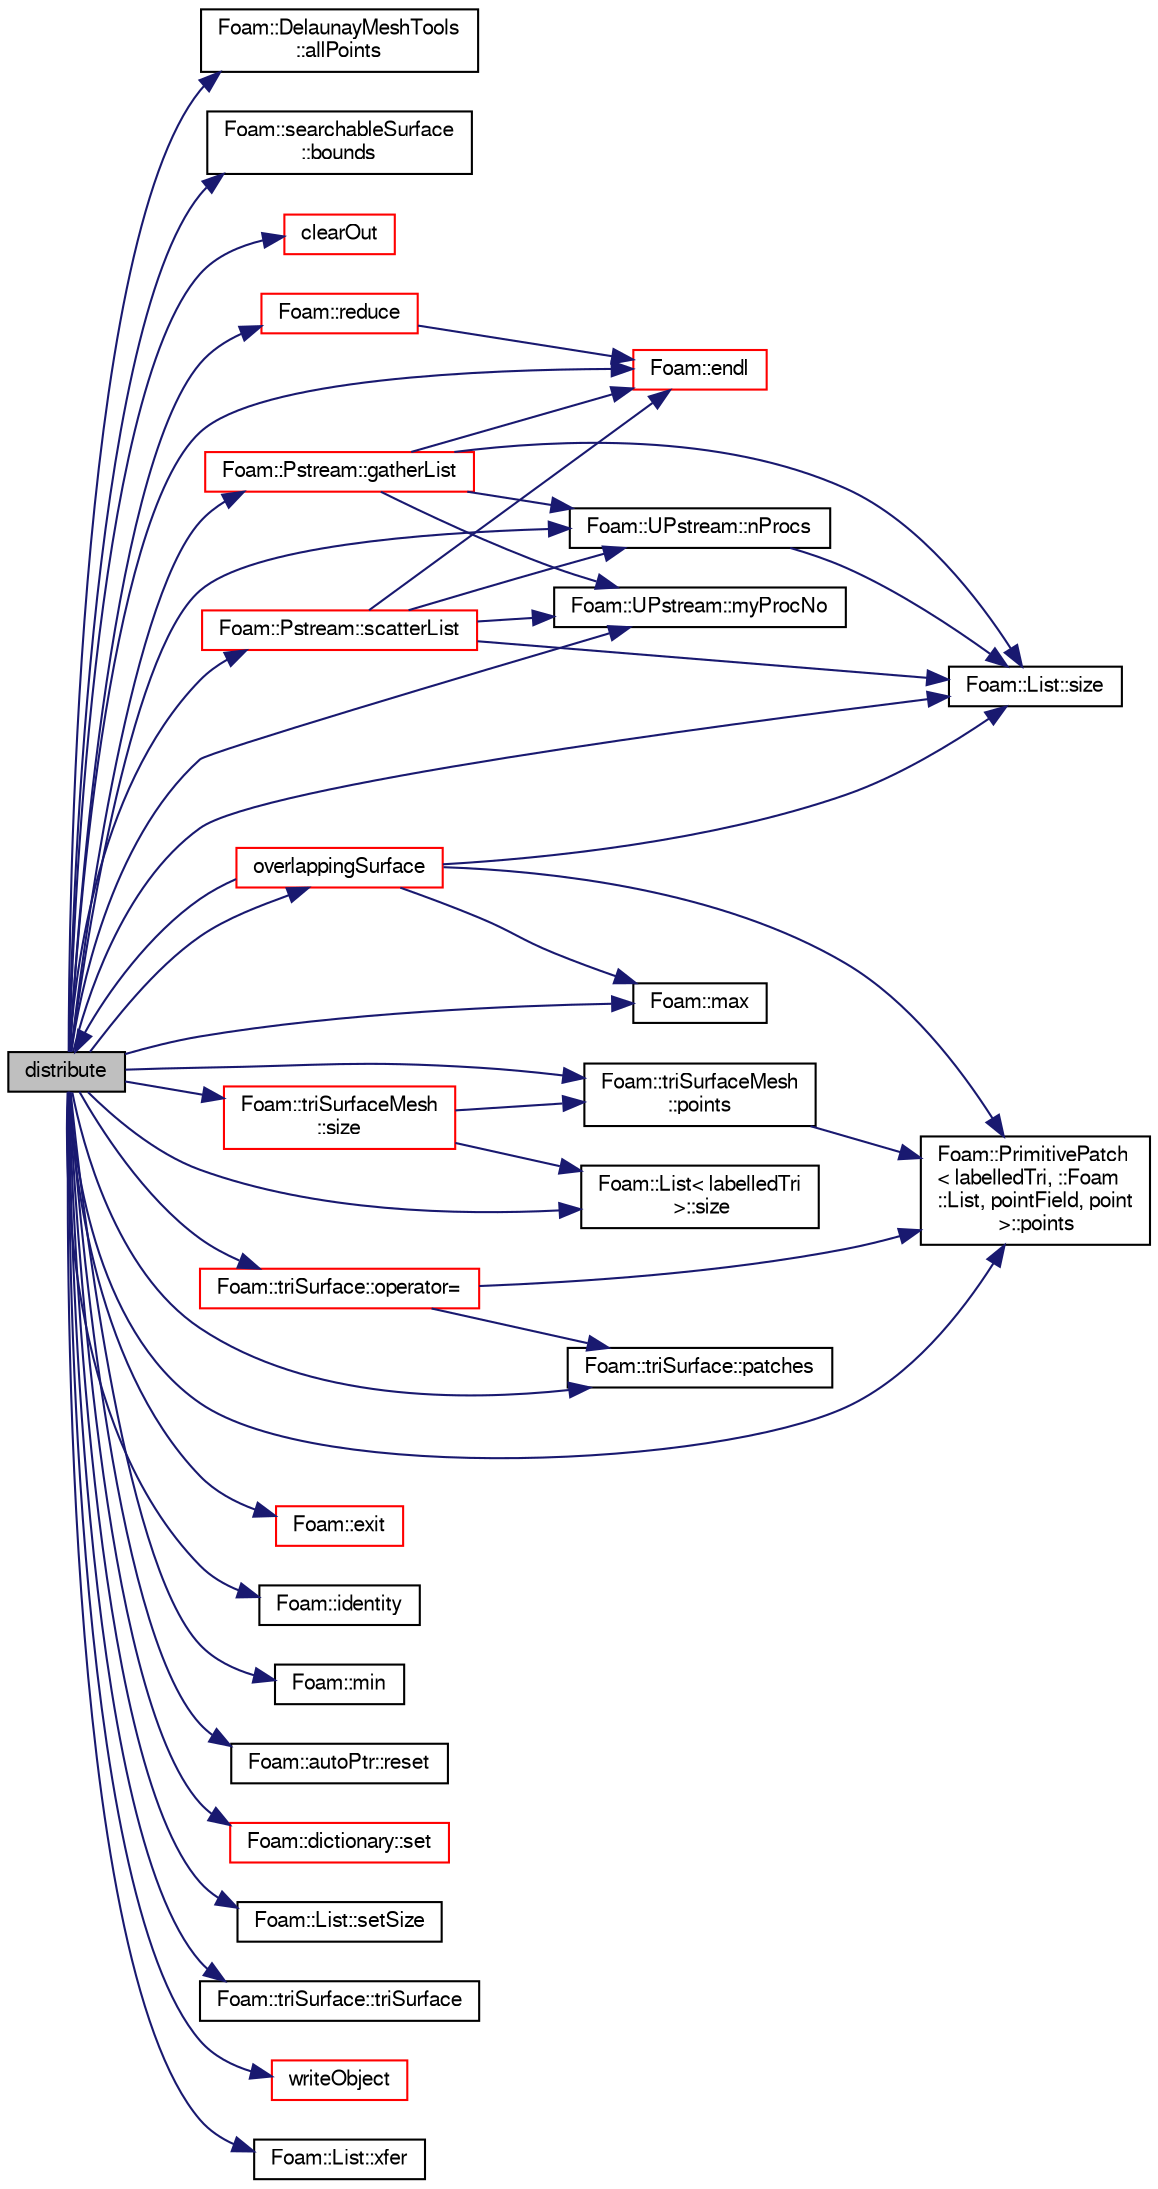 digraph "distribute"
{
  bgcolor="transparent";
  edge [fontname="FreeSans",fontsize="10",labelfontname="FreeSans",labelfontsize="10"];
  node [fontname="FreeSans",fontsize="10",shape=record];
  rankdir="LR";
  Node3953 [label="distribute",height=0.2,width=0.4,color="black", fillcolor="grey75", style="filled", fontcolor="black"];
  Node3953 -> Node3954 [color="midnightblue",fontsize="10",style="solid",fontname="FreeSans"];
  Node3954 [label="Foam::DelaunayMeshTools\l::allPoints",height=0.2,width=0.4,color="black",URL="$a21194.html#a4c5367631633c866a448207bd561a616",tooltip="Extract all points in vertex-index order. "];
  Node3953 -> Node3955 [color="midnightblue",fontsize="10",style="solid",fontname="FreeSans"];
  Node3955 [label="Foam::searchableSurface\l::bounds",height=0.2,width=0.4,color="black",URL="$a25234.html#af0b8fd78dbff2bbd5d76f5c2e8569fbe",tooltip="Return const reference to boundBox. "];
  Node3953 -> Node3956 [color="midnightblue",fontsize="10",style="solid",fontname="FreeSans"];
  Node3956 [label="clearOut",height=0.2,width=0.4,color="red",URL="$a28642.html#af320697688df08f1438d37a86bcaf25d",tooltip="Clear storage. "];
  Node3953 -> Node3967 [color="midnightblue",fontsize="10",style="solid",fontname="FreeSans"];
  Node3967 [label="Foam::endl",height=0.2,width=0.4,color="red",URL="$a21124.html#a2db8fe02a0d3909e9351bb4275b23ce4",tooltip="Add newline and flush stream. "];
  Node3953 -> Node3969 [color="midnightblue",fontsize="10",style="solid",fontname="FreeSans"];
  Node3969 [label="Foam::exit",height=0.2,width=0.4,color="red",URL="$a21124.html#a06ca7250d8e89caf05243ec094843642"];
  Node3953 -> Node4014 [color="midnightblue",fontsize="10",style="solid",fontname="FreeSans"];
  Node4014 [label="Foam::Pstream::gatherList",height=0.2,width=0.4,color="red",URL="$a26250.html#afbdf64fb42cd760690d51a9a321792d9",tooltip="Gather data but keep individual values separate. "];
  Node4014 -> Node4015 [color="midnightblue",fontsize="10",style="solid",fontname="FreeSans"];
  Node4015 [label="Foam::UPstream::nProcs",height=0.2,width=0.4,color="black",URL="$a26270.html#aada0e04d8127eda8ee95be0772754a4f",tooltip="Number of processes in parallel run. "];
  Node4015 -> Node4016 [color="midnightblue",fontsize="10",style="solid",fontname="FreeSans"];
  Node4016 [label="Foam::List::size",height=0.2,width=0.4,color="black",URL="$a25694.html#a8a5f6fa29bd4b500caf186f60245b384",tooltip="Override size to be inconsistent with allocated storage. "];
  Node4014 -> Node4016 [color="midnightblue",fontsize="10",style="solid",fontname="FreeSans"];
  Node4014 -> Node4017 [color="midnightblue",fontsize="10",style="solid",fontname="FreeSans"];
  Node4017 [label="Foam::UPstream::myProcNo",height=0.2,width=0.4,color="black",URL="$a26270.html#afc74d89573de32a3032c916f8cdd1733",tooltip="Number of this process (starting from masterNo() = 0) "];
  Node4014 -> Node3967 [color="midnightblue",fontsize="10",style="solid",fontname="FreeSans"];
  Node3953 -> Node4025 [color="midnightblue",fontsize="10",style="solid",fontname="FreeSans"];
  Node4025 [label="Foam::identity",height=0.2,width=0.4,color="black",URL="$a21124.html#a36af96cb841435845fffb4fe69208490",tooltip="Create identity map (map[i] == i) of given length. "];
  Node3953 -> Node4026 [color="midnightblue",fontsize="10",style="solid",fontname="FreeSans"];
  Node4026 [label="Foam::max",height=0.2,width=0.4,color="black",URL="$a21124.html#ac993e906cf2774ae77e666bc24e81733"];
  Node3953 -> Node4027 [color="midnightblue",fontsize="10",style="solid",fontname="FreeSans"];
  Node4027 [label="Foam::min",height=0.2,width=0.4,color="black",URL="$a21124.html#a253e112ad2d56d96230ff39ea7f442dc"];
  Node3953 -> Node4017 [color="midnightblue",fontsize="10",style="solid",fontname="FreeSans"];
  Node3953 -> Node4015 [color="midnightblue",fontsize="10",style="solid",fontname="FreeSans"];
  Node3953 -> Node4028 [color="midnightblue",fontsize="10",style="solid",fontname="FreeSans"];
  Node4028 [label="Foam::triSurface::operator=",height=0.2,width=0.4,color="red",URL="$a30598.html#a7007e1a39a89b943666033e034e1083b"];
  Node4028 -> Node4031 [color="midnightblue",fontsize="10",style="solid",fontname="FreeSans"];
  Node4031 [label="Foam::PrimitivePatch\l\< labelledTri, ::Foam\l::List, pointField, point\l \>::points",height=0.2,width=0.4,color="black",URL="$a27538.html#aa3c7d968f31c88780c663876f64ef6a6",tooltip="Return reference to global points. "];
  Node4028 -> Node4032 [color="midnightblue",fontsize="10",style="solid",fontname="FreeSans"];
  Node4032 [label="Foam::triSurface::patches",height=0.2,width=0.4,color="black",URL="$a30598.html#a81f967856b4a58b0c942fe0a0dcdf627"];
  Node3953 -> Node4037 [color="midnightblue",fontsize="10",style="solid",fontname="FreeSans"];
  Node4037 [label="overlappingSurface",height=0.2,width=0.4,color="red",URL="$a28642.html#a2c6f811e1c5a7dce8df93f593380e3b6",tooltip="Subset the part of surface that is overlapping bounds. "];
  Node4037 -> Node4016 [color="midnightblue",fontsize="10",style="solid",fontname="FreeSans"];
  Node4037 -> Node4026 [color="midnightblue",fontsize="10",style="solid",fontname="FreeSans"];
  Node4037 -> Node4031 [color="midnightblue",fontsize="10",style="solid",fontname="FreeSans"];
  Node4037 -> Node3953 [color="midnightblue",fontsize="10",style="solid",fontname="FreeSans"];
  Node3953 -> Node4032 [color="midnightblue",fontsize="10",style="solid",fontname="FreeSans"];
  Node3953 -> Node4039 [color="midnightblue",fontsize="10",style="solid",fontname="FreeSans"];
  Node4039 [label="Foam::triSurfaceMesh\l::points",height=0.2,width=0.4,color="black",URL="$a25258.html#affb7cf1209e1e3af9a19a21860268ee5",tooltip="Get the points that define the surface. "];
  Node4039 -> Node4031 [color="midnightblue",fontsize="10",style="solid",fontname="FreeSans"];
  Node3953 -> Node4031 [color="midnightblue",fontsize="10",style="solid",fontname="FreeSans"];
  Node3953 -> Node4040 [color="midnightblue",fontsize="10",style="solid",fontname="FreeSans"];
  Node4040 [label="Foam::reduce",height=0.2,width=0.4,color="red",URL="$a21124.html#a7ffd6af4acc2eb9ba72ee296b5ecda23"];
  Node4040 -> Node3967 [color="midnightblue",fontsize="10",style="solid",fontname="FreeSans"];
  Node3953 -> Node4048 [color="midnightblue",fontsize="10",style="solid",fontname="FreeSans"];
  Node4048 [label="Foam::autoPtr::reset",height=0.2,width=0.4,color="black",URL="$a25958.html#ab46a1bc64c9af6414376c6c18d3bee62",tooltip="If object pointer already set, delete object and set to given. "];
  Node3953 -> Node4049 [color="midnightblue",fontsize="10",style="solid",fontname="FreeSans"];
  Node4049 [label="Foam::Pstream::scatterList",height=0.2,width=0.4,color="red",URL="$a26250.html#a23c38ee54f04c9d53a327db9edbdb7f0",tooltip="Scatter data. Reverse of gatherList. "];
  Node4049 -> Node4015 [color="midnightblue",fontsize="10",style="solid",fontname="FreeSans"];
  Node4049 -> Node4016 [color="midnightblue",fontsize="10",style="solid",fontname="FreeSans"];
  Node4049 -> Node4017 [color="midnightblue",fontsize="10",style="solid",fontname="FreeSans"];
  Node4049 -> Node3967 [color="midnightblue",fontsize="10",style="solid",fontname="FreeSans"];
  Node3953 -> Node4053 [color="midnightblue",fontsize="10",style="solid",fontname="FreeSans"];
  Node4053 [label="Foam::dictionary::set",height=0.2,width=0.4,color="red",URL="$a26014.html#a8396ca7a6d20d7aeebc8b1ac9e18460b",tooltip="Assign a new entry, overwrite any existing entry. "];
  Node3953 -> Node4057 [color="midnightblue",fontsize="10",style="solid",fontname="FreeSans"];
  Node4057 [label="Foam::List::setSize",height=0.2,width=0.4,color="black",URL="$a25694.html#aedb985ffeaf1bdbfeccc2a8730405703",tooltip="Reset size of List. "];
  Node3953 -> Node4016 [color="midnightblue",fontsize="10",style="solid",fontname="FreeSans"];
  Node3953 -> Node4058 [color="midnightblue",fontsize="10",style="solid",fontname="FreeSans"];
  Node4058 [label="Foam::List\< labelledTri\l \>::size",height=0.2,width=0.4,color="black",URL="$a25694.html#a47b3bf30da1eb3ab8076b5fbe00e0494",tooltip="Return the number of elements in the UList. "];
  Node3953 -> Node4059 [color="midnightblue",fontsize="10",style="solid",fontname="FreeSans"];
  Node4059 [label="Foam::triSurfaceMesh\l::size",height=0.2,width=0.4,color="red",URL="$a25258.html#a03bc1200aac252c4d3e18657d700b71c",tooltip="Range of local indices that can be returned. "];
  Node4059 -> Node4058 [color="midnightblue",fontsize="10",style="solid",fontname="FreeSans"];
  Node4059 -> Node4039 [color="midnightblue",fontsize="10",style="solid",fontname="FreeSans"];
  Node3953 -> Node4355 [color="midnightblue",fontsize="10",style="solid",fontname="FreeSans"];
  Node4355 [label="Foam::triSurface::triSurface",height=0.2,width=0.4,color="black",URL="$a30598.html#a23b307d20d3b88983e62e1cb7292346a",tooltip="Construct null. "];
  Node3953 -> Node4356 [color="midnightblue",fontsize="10",style="solid",fontname="FreeSans"];
  Node4356 [label="writeObject",height=0.2,width=0.4,color="red",URL="$a28642.html#aac52c08633b4e1e66bc6fb382b7ec674",tooltip="Write using given format, version and compression. "];
  Node3953 -> Node4357 [color="midnightblue",fontsize="10",style="solid",fontname="FreeSans"];
  Node4357 [label="Foam::List::xfer",height=0.2,width=0.4,color="black",URL="$a25694.html#a48f43ee271fb2edb0fb241b72af0e59c",tooltip="Transfer contents to the Xfer container. "];
}
